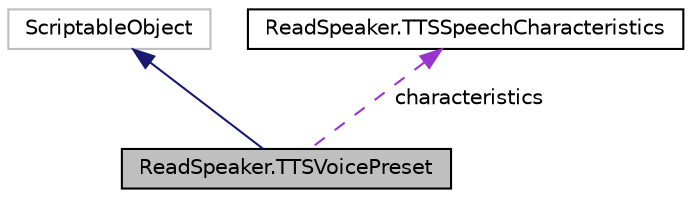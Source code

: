 digraph "ReadSpeaker.TTSVoicePreset"
{
 // LATEX_PDF_SIZE
  edge [fontname="Helvetica",fontsize="10",labelfontname="Helvetica",labelfontsize="10"];
  node [fontname="Helvetica",fontsize="10",shape=record];
  Node1 [label="ReadSpeaker.TTSVoicePreset",height=0.2,width=0.4,color="black", fillcolor="grey75", style="filled", fontcolor="black",tooltip="A data container for TTSSpeechCharacteristics."];
  Node2 -> Node1 [dir="back",color="midnightblue",fontsize="10",style="solid",fontname="Helvetica"];
  Node2 [label="ScriptableObject",height=0.2,width=0.4,color="grey75", fillcolor="white", style="filled",tooltip=" "];
  Node3 -> Node1 [dir="back",color="darkorchid3",fontsize="10",style="dashed",label=" characteristics" ,fontname="Helvetica"];
  Node3 [label="ReadSpeaker.TTSSpeechCharacteristics",height=0.2,width=0.4,color="black", fillcolor="white", style="filled",URL="$classReadSpeaker_1_1TTSSpeechCharacteristics.html",tooltip="Represents a set of speech characteristics to be used during synthesis."];
}
